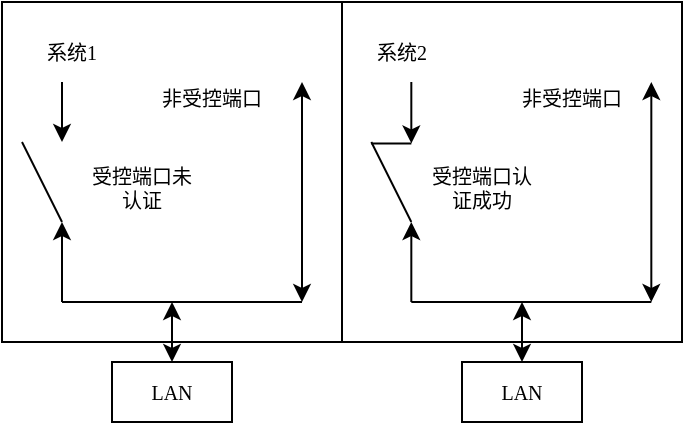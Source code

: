 <mxfile version="22.0.4" type="github">
  <diagram name="第 1 页" id="z8fZ_od0YhaCob6ioQBM">
    <mxGraphModel dx="487" dy="327" grid="1" gridSize="10" guides="1" tooltips="1" connect="1" arrows="1" fold="1" page="1" pageScale="1" pageWidth="827" pageHeight="1169" math="0" shadow="0">
      <root>
        <mxCell id="0" />
        <mxCell id="1" parent="0" />
        <mxCell id="6PNAFwaQ8hH1nXqCsA9Z-1" value="" style="whiteSpace=wrap;html=1;aspect=fixed;fontFamily=宋体;fontSize=10;" vertex="1" parent="1">
          <mxGeometry x="150" y="120" width="170" height="170" as="geometry" />
        </mxCell>
        <mxCell id="6PNAFwaQ8hH1nXqCsA9Z-2" value="" style="whiteSpace=wrap;html=1;aspect=fixed;fontFamily=宋体;fontSize=10;" vertex="1" parent="1">
          <mxGeometry x="320" y="120" width="170" height="170" as="geometry" />
        </mxCell>
        <mxCell id="6PNAFwaQ8hH1nXqCsA9Z-3" value="LAN" style="rounded=0;whiteSpace=wrap;html=1;fontFamily=宋体;fontSize=10;" vertex="1" parent="1">
          <mxGeometry x="205" y="300" width="60" height="30" as="geometry" />
        </mxCell>
        <mxCell id="6PNAFwaQ8hH1nXqCsA9Z-4" value="LAN" style="rounded=0;whiteSpace=wrap;html=1;fontFamily=宋体;fontSize=10;" vertex="1" parent="1">
          <mxGeometry x="380" y="300" width="60" height="30" as="geometry" />
        </mxCell>
        <mxCell id="6PNAFwaQ8hH1nXqCsA9Z-6" value="系统2" style="rounded=0;whiteSpace=wrap;html=1;fontFamily=宋体;fontSize=10;strokeColor=none;" vertex="1" parent="1">
          <mxGeometry x="330" y="130" width="40" height="30" as="geometry" />
        </mxCell>
        <mxCell id="6PNAFwaQ8hH1nXqCsA9Z-5" value="系统1" style="rounded=0;whiteSpace=wrap;html=1;fontFamily=宋体;fontSize=10;strokeColor=none;" vertex="1" parent="1">
          <mxGeometry x="160" y="135" width="50" height="20" as="geometry" />
        </mxCell>
        <mxCell id="6PNAFwaQ8hH1nXqCsA9Z-7" value="" style="endArrow=classic;startArrow=classic;html=1;rounded=0;fontFamily=宋体;fontSize=10;" edge="1" parent="1">
          <mxGeometry width="50" height="50" relative="1" as="geometry">
            <mxPoint x="300" y="270" as="sourcePoint" />
            <mxPoint x="300" y="160" as="targetPoint" />
          </mxGeometry>
        </mxCell>
        <mxCell id="6PNAFwaQ8hH1nXqCsA9Z-8" value="" style="endArrow=none;html=1;rounded=0;fontFamily=宋体;fontSize=10;" edge="1" parent="1">
          <mxGeometry width="50" height="50" relative="1" as="geometry">
            <mxPoint x="180" y="270" as="sourcePoint" />
            <mxPoint x="300" y="270" as="targetPoint" />
          </mxGeometry>
        </mxCell>
        <mxCell id="6PNAFwaQ8hH1nXqCsA9Z-10" value="" style="endArrow=classic;html=1;rounded=0;fontFamily=宋体;fontSize=10;" edge="1" parent="1">
          <mxGeometry width="50" height="50" relative="1" as="geometry">
            <mxPoint x="180" y="270" as="sourcePoint" />
            <mxPoint x="180" y="230" as="targetPoint" />
          </mxGeometry>
        </mxCell>
        <mxCell id="6PNAFwaQ8hH1nXqCsA9Z-11" value="" style="endArrow=classic;html=1;rounded=0;fontFamily=宋体;fontSize=10;" edge="1" parent="1">
          <mxGeometry width="50" height="50" relative="1" as="geometry">
            <mxPoint x="180" y="160" as="sourcePoint" />
            <mxPoint x="180" y="190" as="targetPoint" />
          </mxGeometry>
        </mxCell>
        <mxCell id="6PNAFwaQ8hH1nXqCsA9Z-12" value="" style="endArrow=none;html=1;rounded=0;fontFamily=宋体;fontSize=10;" edge="1" parent="1">
          <mxGeometry width="50" height="50" relative="1" as="geometry">
            <mxPoint x="180" y="230" as="sourcePoint" />
            <mxPoint x="160" y="190" as="targetPoint" />
          </mxGeometry>
        </mxCell>
        <mxCell id="6PNAFwaQ8hH1nXqCsA9Z-14" value="" style="endArrow=classic;startArrow=classic;html=1;rounded=0;fontFamily=宋体;fontSize=10;" edge="1" parent="1">
          <mxGeometry width="50" height="50" relative="1" as="geometry">
            <mxPoint x="474.66" y="270" as="sourcePoint" />
            <mxPoint x="474.66" y="160" as="targetPoint" />
          </mxGeometry>
        </mxCell>
        <mxCell id="6PNAFwaQ8hH1nXqCsA9Z-15" value="" style="endArrow=none;html=1;rounded=0;fontFamily=宋体;fontSize=10;" edge="1" parent="1">
          <mxGeometry width="50" height="50" relative="1" as="geometry">
            <mxPoint x="354.66" y="270" as="sourcePoint" />
            <mxPoint x="474.66" y="270" as="targetPoint" />
          </mxGeometry>
        </mxCell>
        <mxCell id="6PNAFwaQ8hH1nXqCsA9Z-16" value="" style="endArrow=classic;html=1;rounded=0;fontFamily=宋体;fontSize=10;" edge="1" parent="1">
          <mxGeometry width="50" height="50" relative="1" as="geometry">
            <mxPoint x="354.66" y="270" as="sourcePoint" />
            <mxPoint x="354.66" y="230" as="targetPoint" />
          </mxGeometry>
        </mxCell>
        <mxCell id="6PNAFwaQ8hH1nXqCsA9Z-17" value="" style="endArrow=classic;html=1;rounded=0;fontFamily=宋体;fontSize=10;" edge="1" parent="1">
          <mxGeometry width="50" height="50" relative="1" as="geometry">
            <mxPoint x="354.66" y="160" as="sourcePoint" />
            <mxPoint x="354.66" y="190.69" as="targetPoint" />
          </mxGeometry>
        </mxCell>
        <mxCell id="6PNAFwaQ8hH1nXqCsA9Z-18" value="" style="endArrow=none;html=1;rounded=0;fontFamily=宋体;fontSize=10;" edge="1" parent="1">
          <mxGeometry width="50" height="50" relative="1" as="geometry">
            <mxPoint x="354.66" y="230" as="sourcePoint" />
            <mxPoint x="334.66" y="190" as="targetPoint" />
          </mxGeometry>
        </mxCell>
        <mxCell id="6PNAFwaQ8hH1nXqCsA9Z-21" value="" style="endArrow=none;html=1;rounded=0;fontFamily=宋体;fontSize=10;" edge="1" parent="1">
          <mxGeometry width="50" height="50" relative="1" as="geometry">
            <mxPoint x="334.66" y="190.69" as="sourcePoint" />
            <mxPoint x="354.66" y="190.69" as="targetPoint" />
          </mxGeometry>
        </mxCell>
        <mxCell id="6PNAFwaQ8hH1nXqCsA9Z-22" value="" style="endArrow=classic;html=1;rounded=0;startArrow=classic;startFill=1;fontFamily=宋体;fontSize=10;" edge="1" parent="1" target="6PNAFwaQ8hH1nXqCsA9Z-3">
          <mxGeometry width="50" height="50" relative="1" as="geometry">
            <mxPoint x="235" y="270" as="sourcePoint" />
            <mxPoint x="490" y="200" as="targetPoint" />
          </mxGeometry>
        </mxCell>
        <mxCell id="6PNAFwaQ8hH1nXqCsA9Z-24" value="" style="endArrow=classic;html=1;rounded=0;startArrow=classic;startFill=1;entryX=0.5;entryY=0;entryDx=0;entryDy=0;fontFamily=宋体;fontSize=10;" edge="1" parent="1" target="6PNAFwaQ8hH1nXqCsA9Z-4">
          <mxGeometry width="50" height="50" relative="1" as="geometry">
            <mxPoint x="410" y="270" as="sourcePoint" />
            <mxPoint x="310" y="400" as="targetPoint" />
          </mxGeometry>
        </mxCell>
        <mxCell id="6PNAFwaQ8hH1nXqCsA9Z-26" value="受控端口未认证" style="rounded=0;whiteSpace=wrap;html=1;fontFamily=宋体;fontSize=10;strokeColor=none;" vertex="1" parent="1">
          <mxGeometry x="190" y="195" width="60" height="35" as="geometry" />
        </mxCell>
        <mxCell id="6PNAFwaQ8hH1nXqCsA9Z-27" value="受控端口认证成功" style="rounded=0;whiteSpace=wrap;html=1;fontFamily=宋体;fontSize=10;strokeColor=none;" vertex="1" parent="1">
          <mxGeometry x="360" y="195" width="60" height="35" as="geometry" />
        </mxCell>
        <mxCell id="6PNAFwaQ8hH1nXqCsA9Z-28" value="非受控端口" style="rounded=0;whiteSpace=wrap;html=1;fontFamily=宋体;fontSize=10;strokeColor=none;" vertex="1" parent="1">
          <mxGeometry x="220" y="150" width="70" height="35" as="geometry" />
        </mxCell>
        <mxCell id="6PNAFwaQ8hH1nXqCsA9Z-51" value="非受控端口" style="rounded=0;whiteSpace=wrap;html=1;fontFamily=宋体;fontSize=10;strokeColor=none;" vertex="1" parent="1">
          <mxGeometry x="400" y="150" width="70" height="35" as="geometry" />
        </mxCell>
      </root>
    </mxGraphModel>
  </diagram>
</mxfile>
